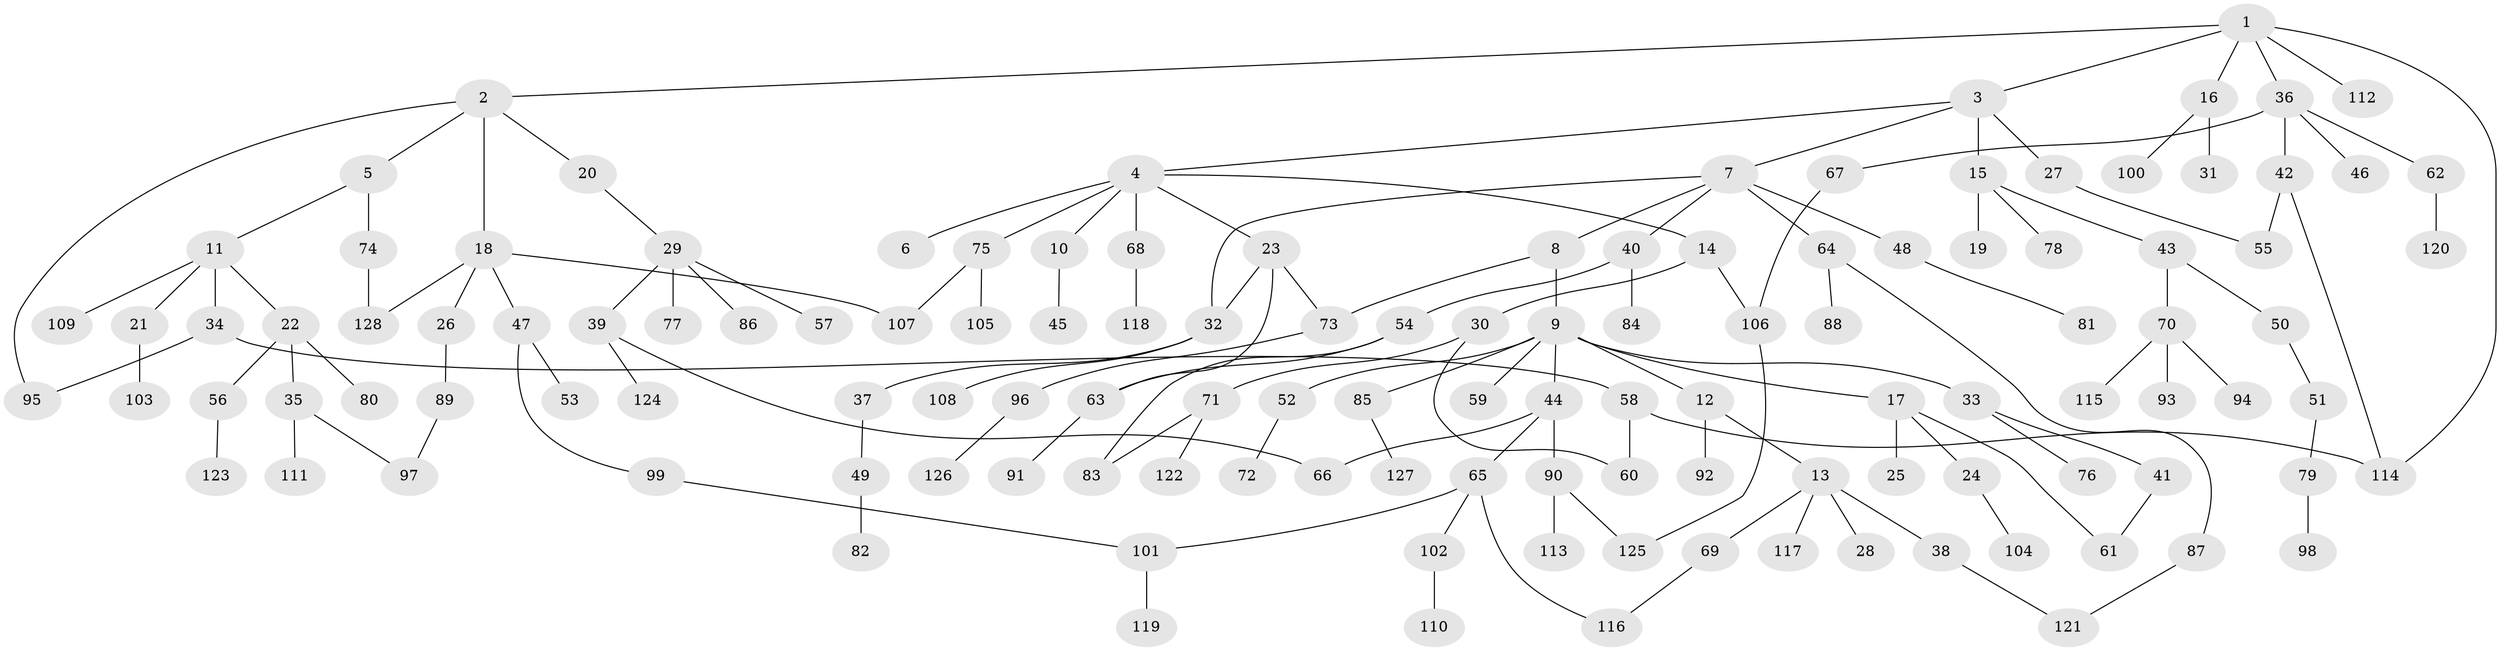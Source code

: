 // Generated by graph-tools (version 1.1) at 2025/49/03/09/25 03:49:15]
// undirected, 128 vertices, 146 edges
graph export_dot {
graph [start="1"]
  node [color=gray90,style=filled];
  1;
  2;
  3;
  4;
  5;
  6;
  7;
  8;
  9;
  10;
  11;
  12;
  13;
  14;
  15;
  16;
  17;
  18;
  19;
  20;
  21;
  22;
  23;
  24;
  25;
  26;
  27;
  28;
  29;
  30;
  31;
  32;
  33;
  34;
  35;
  36;
  37;
  38;
  39;
  40;
  41;
  42;
  43;
  44;
  45;
  46;
  47;
  48;
  49;
  50;
  51;
  52;
  53;
  54;
  55;
  56;
  57;
  58;
  59;
  60;
  61;
  62;
  63;
  64;
  65;
  66;
  67;
  68;
  69;
  70;
  71;
  72;
  73;
  74;
  75;
  76;
  77;
  78;
  79;
  80;
  81;
  82;
  83;
  84;
  85;
  86;
  87;
  88;
  89;
  90;
  91;
  92;
  93;
  94;
  95;
  96;
  97;
  98;
  99;
  100;
  101;
  102;
  103;
  104;
  105;
  106;
  107;
  108;
  109;
  110;
  111;
  112;
  113;
  114;
  115;
  116;
  117;
  118;
  119;
  120;
  121;
  122;
  123;
  124;
  125;
  126;
  127;
  128;
  1 -- 2;
  1 -- 3;
  1 -- 16;
  1 -- 36;
  1 -- 112;
  1 -- 114;
  2 -- 5;
  2 -- 18;
  2 -- 20;
  2 -- 95;
  3 -- 4;
  3 -- 7;
  3 -- 15;
  3 -- 27;
  4 -- 6;
  4 -- 10;
  4 -- 14;
  4 -- 23;
  4 -- 68;
  4 -- 75;
  5 -- 11;
  5 -- 74;
  7 -- 8;
  7 -- 32;
  7 -- 40;
  7 -- 48;
  7 -- 64;
  8 -- 9;
  8 -- 73;
  9 -- 12;
  9 -- 17;
  9 -- 33;
  9 -- 44;
  9 -- 52;
  9 -- 59;
  9 -- 85;
  10 -- 45;
  11 -- 21;
  11 -- 22;
  11 -- 34;
  11 -- 109;
  12 -- 13;
  12 -- 92;
  13 -- 28;
  13 -- 38;
  13 -- 69;
  13 -- 117;
  14 -- 30;
  14 -- 106;
  15 -- 19;
  15 -- 43;
  15 -- 78;
  16 -- 31;
  16 -- 100;
  17 -- 24;
  17 -- 25;
  17 -- 61;
  18 -- 26;
  18 -- 47;
  18 -- 107;
  18 -- 128;
  20 -- 29;
  21 -- 103;
  22 -- 35;
  22 -- 56;
  22 -- 80;
  23 -- 73;
  23 -- 63;
  23 -- 32;
  24 -- 104;
  26 -- 89;
  27 -- 55;
  29 -- 39;
  29 -- 57;
  29 -- 77;
  29 -- 86;
  30 -- 60;
  30 -- 71;
  32 -- 37;
  32 -- 108;
  33 -- 41;
  33 -- 76;
  34 -- 58;
  34 -- 95;
  35 -- 111;
  35 -- 97;
  36 -- 42;
  36 -- 46;
  36 -- 62;
  36 -- 67;
  37 -- 49;
  38 -- 121;
  39 -- 66;
  39 -- 124;
  40 -- 54;
  40 -- 84;
  41 -- 61;
  42 -- 55;
  42 -- 114;
  43 -- 50;
  43 -- 70;
  44 -- 65;
  44 -- 90;
  44 -- 66;
  47 -- 53;
  47 -- 99;
  48 -- 81;
  49 -- 82;
  50 -- 51;
  51 -- 79;
  52 -- 72;
  54 -- 63;
  54 -- 83;
  56 -- 123;
  58 -- 114;
  58 -- 60;
  62 -- 120;
  63 -- 91;
  64 -- 87;
  64 -- 88;
  65 -- 101;
  65 -- 102;
  65 -- 116;
  67 -- 106;
  68 -- 118;
  69 -- 116;
  70 -- 93;
  70 -- 94;
  70 -- 115;
  71 -- 83;
  71 -- 122;
  73 -- 96;
  74 -- 128;
  75 -- 105;
  75 -- 107;
  79 -- 98;
  85 -- 127;
  87 -- 121;
  89 -- 97;
  90 -- 113;
  90 -- 125;
  96 -- 126;
  99 -- 101;
  101 -- 119;
  102 -- 110;
  106 -- 125;
}
